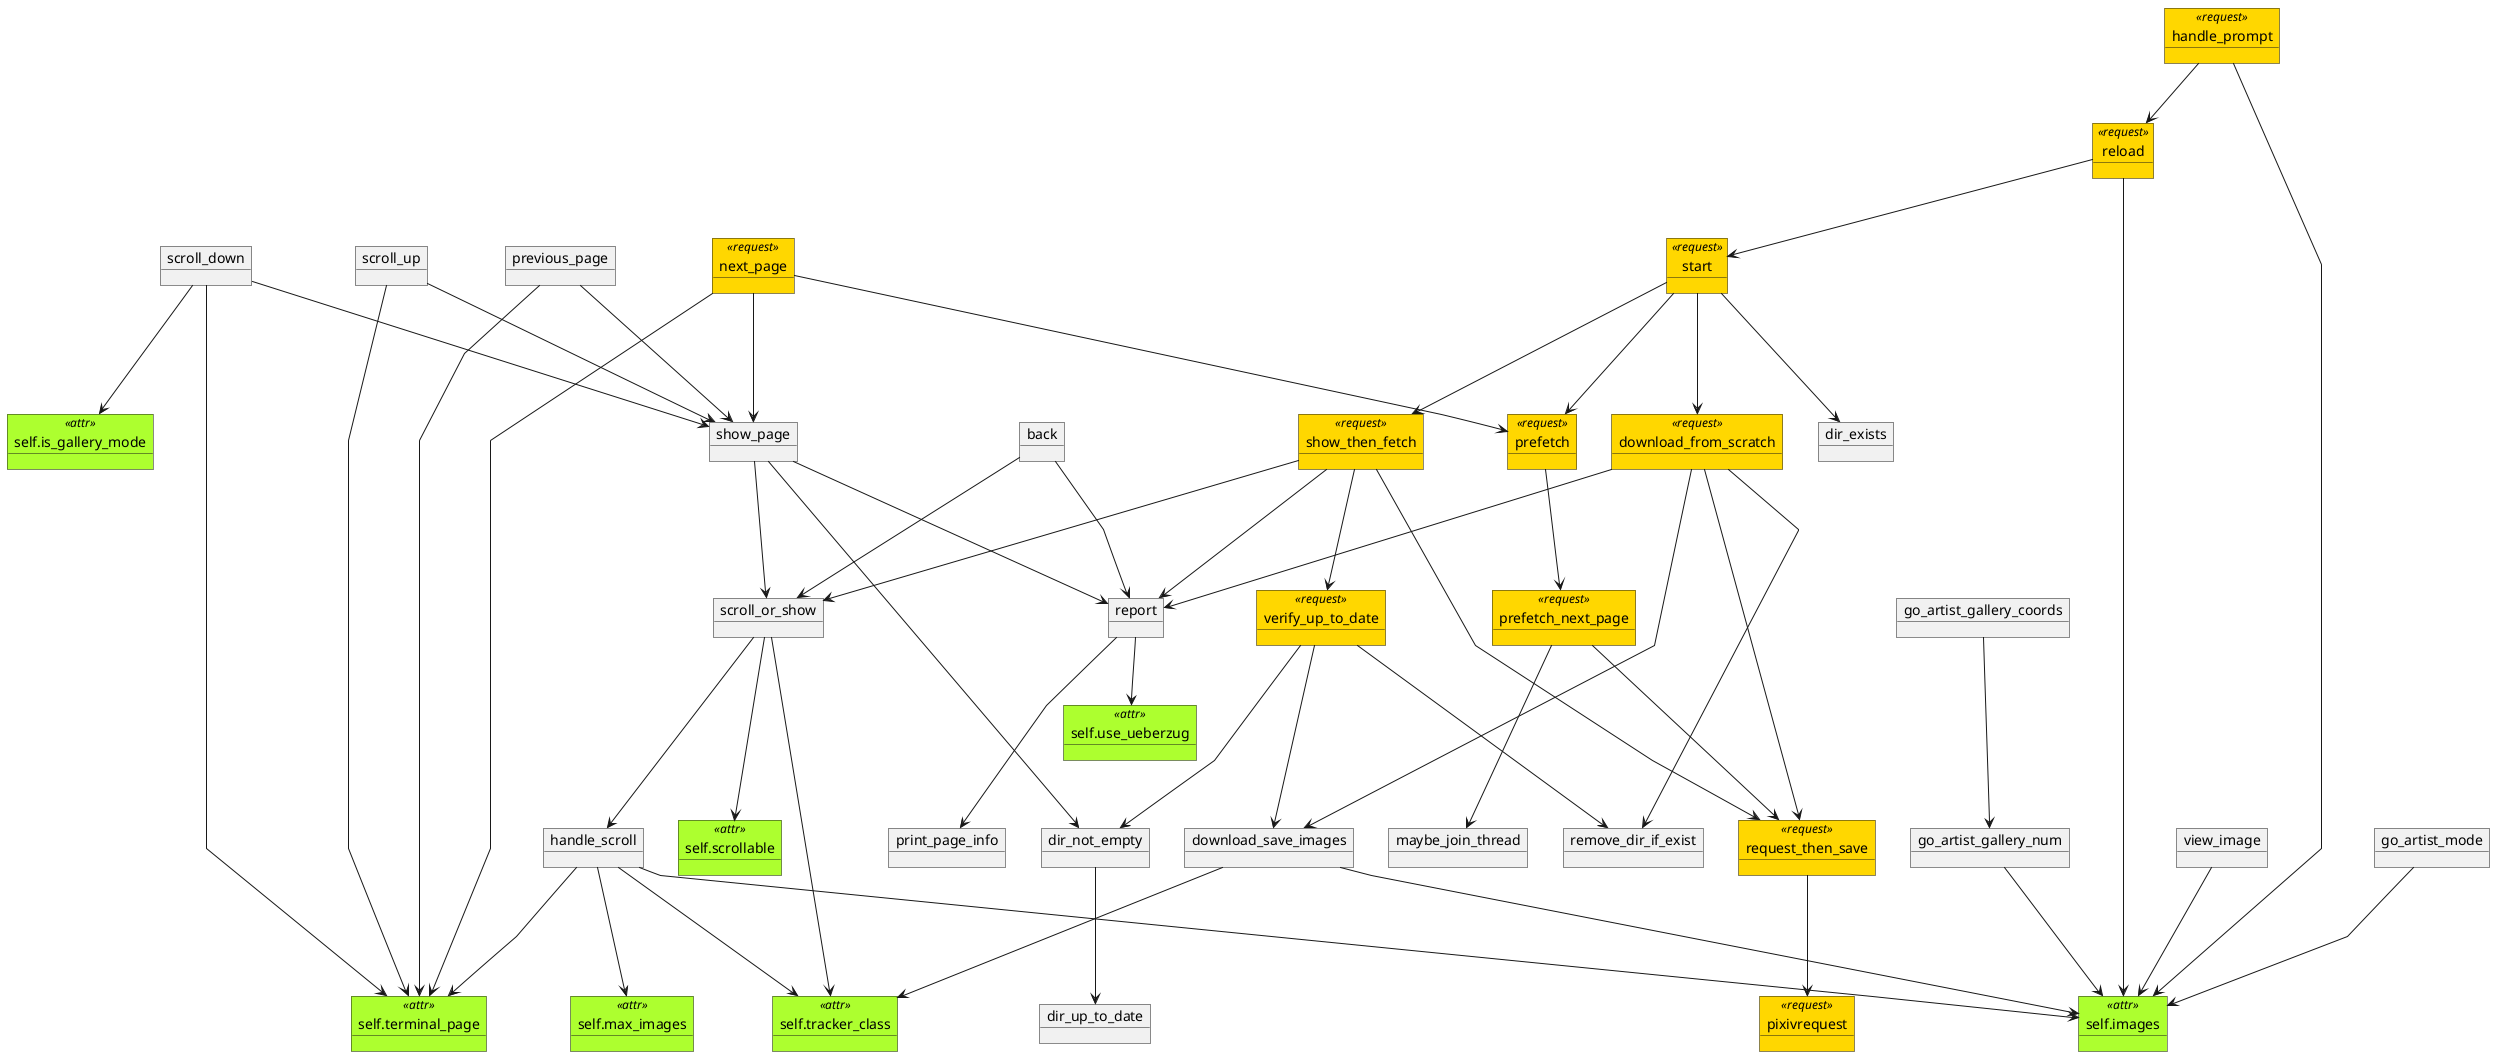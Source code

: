 @startuml

set namespaceSeparator none
skinparam linetype polyline

' Accessing attribute
skinparam object<<attr>>BackgroundColor GreenYellow
' Needs pixivrequest
skinparam object<<request>>BackgroundColor Gold

object self.use_ueberzug <<attr>>
object self.scrollable <<attr>>
object self.tracker_class <<attr>>
object self.images <<attr>>
object self.max_images <<attr>>
object self.terminal_page <<attr>>
object self.is_gallery_mode <<attr>>

object print_page_info
object maybe_join_thread
object report
object scroll_or_show
object handle_scroll
object previous_page
object scroll_up
object scroll_down
object show_page
object remove_dir_if_exist
object dir_not_empty
object dir_up_to_date

object pixivrequest <<request>>
object dir_exists
object start <<request>>
object prefetch <<request>>
object prefetch_next_page <<request>>
object request_then_save <<request>>
object download_from_scratch <<request>>
object show_then_fetch <<request>>
object verify_up_to_date <<request>>
object download_save_images
object reload <<request>>
object next_page <<request>>

object handle_prompt <<request>>
'object help  ' Static method
object view_image
object back

report ---> print_page_info
report --> self.use_ueberzug

scroll_or_show ---> self.scrollable
scroll_or_show ---> handle_scroll
scroll_or_show ---> self.tracker_class

handle_scroll ---> self.images
handle_scroll ---> self.max_images
handle_scroll ---> self.terminal_page
handle_scroll ---> self.tracker_class

previous_page ---> self.terminal_page
previous_page ---> show_page


scroll_up ---> self.terminal_page
scroll_up ---> show_page

scroll_down ---> self.terminal_page
scroll_down ---> self.is_gallery_mode
scroll_down ---> show_page

show_page ---> dir_not_empty
show_page ---> scroll_or_show
show_page ---> report

dir_not_empty ---> dir_up_to_date


start ---> dir_exists
start ---> show_then_fetch
start ---> download_from_scratch
start ---> prefetch

prefetch ---> prefetch_next_page

prefetch_next_page ---> maybe_join_thread
prefetch_next_page ---> request_then_save

request_then_save ---> pixivrequest

download_from_scratch ---> remove_dir_if_exist
download_from_scratch ---> request_then_save
download_from_scratch ---> download_save_images
download_from_scratch ---> report

show_then_fetch ---> scroll_or_show
show_then_fetch ---> request_then_save
show_then_fetch ---> verify_up_to_date
show_then_fetch ---> report

verify_up_to_date ---> dir_not_empty
verify_up_to_date ---> remove_dir_if_exist
verify_up_to_date ---> download_save_images

download_save_images ---> self.tracker_class
download_save_images ---> self.images

reload --> self.images
reload --> start

next_page ---> self.terminal_page
next_page ---> show_page
next_page ---> prefetch


handle_prompt --> self.images
handle_prompt --> reload

view_image ---> self.images

back ---> scroll_or_show
back ---> report


' Other modes
object go_artist_gallery_coords
object go_artist_gallery_num
object go_artist_mode

go_artist_gallery_coords ---> go_artist_gallery_num
go_artist_gallery_num ---> self.images

go_artist_mode ---> self.images

@enduml
